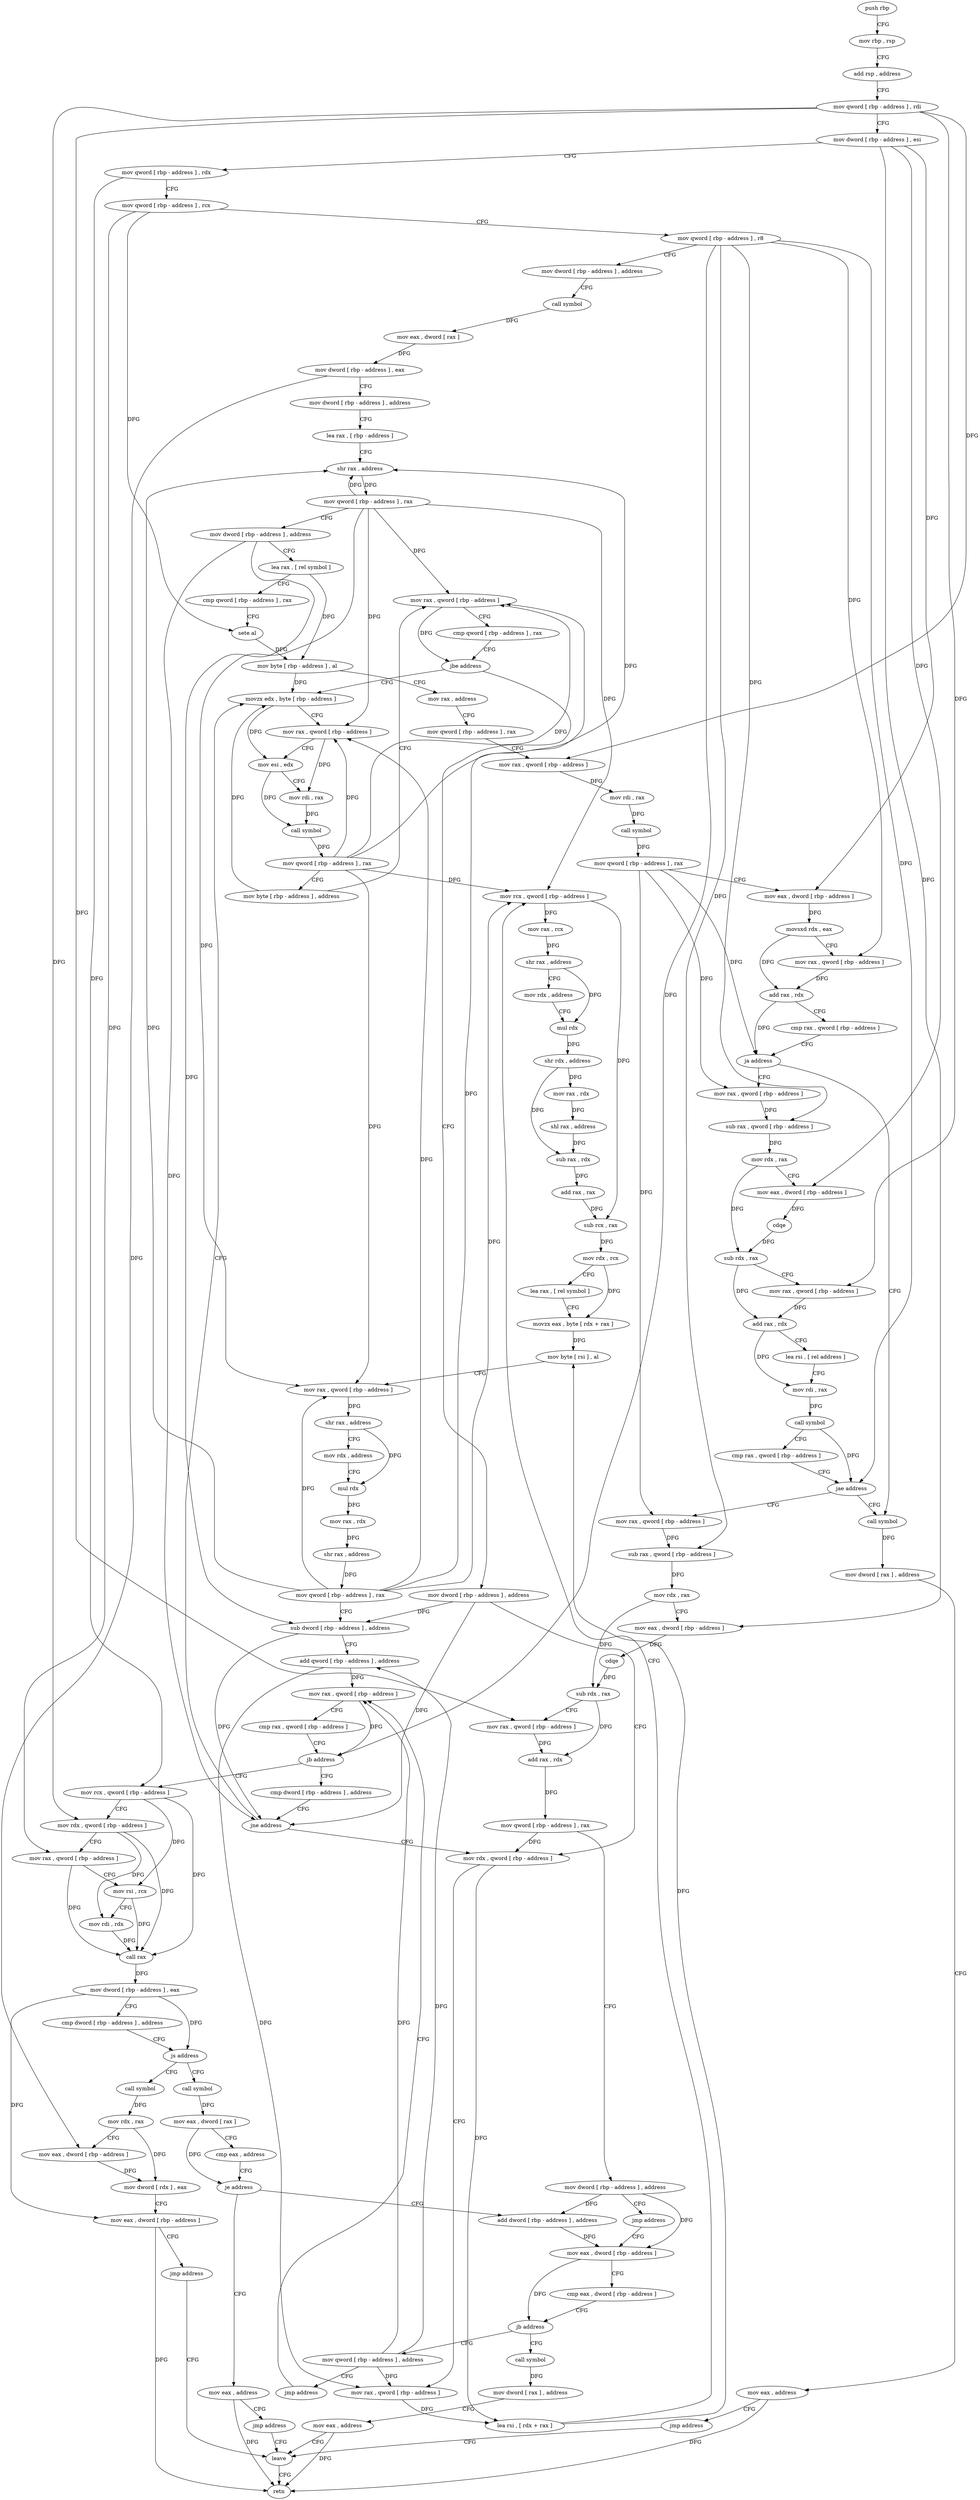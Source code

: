 digraph "func" {
"381270" [label = "push rbp" ]
"381271" [label = "mov rbp , rsp" ]
"381274" [label = "add rsp , address" ]
"381278" [label = "mov qword [ rbp - address ] , rdi" ]
"381282" [label = "mov dword [ rbp - address ] , esi" ]
"381285" [label = "mov qword [ rbp - address ] , rdx" ]
"381289" [label = "mov qword [ rbp - address ] , rcx" ]
"381293" [label = "mov qword [ rbp - address ] , r8" ]
"381297" [label = "mov dword [ rbp - address ] , address" ]
"381304" [label = "call symbol" ]
"381309" [label = "mov eax , dword [ rax ]" ]
"381311" [label = "mov dword [ rbp - address ] , eax" ]
"381314" [label = "mov dword [ rbp - address ] , address" ]
"381321" [label = "lea rax , [ rbp - address ]" ]
"381325" [label = "shr rax , address" ]
"381329" [label = "mov qword [ rbp - address ] , rax" ]
"381333" [label = "mov dword [ rbp - address ] , address" ]
"381340" [label = "lea rax , [ rel symbol ]" ]
"381347" [label = "cmp qword [ rbp - address ] , rax" ]
"381351" [label = "sete al" ]
"381354" [label = "mov byte [ rbp - address ] , al" ]
"381357" [label = "mov rax , address" ]
"381367" [label = "mov qword [ rbp - address ] , rax" ]
"381371" [label = "mov rax , qword [ rbp - address ]" ]
"381375" [label = "mov rdi , rax" ]
"381378" [label = "call symbol" ]
"381383" [label = "mov qword [ rbp - address ] , rax" ]
"381387" [label = "mov eax , dword [ rbp - address ]" ]
"381390" [label = "movsxd rdx , eax" ]
"381393" [label = "mov rax , qword [ rbp - address ]" ]
"381397" [label = "add rax , rdx" ]
"381400" [label = "cmp rax , qword [ rbp - address ]" ]
"381404" [label = "ja address" ]
"381453" [label = "call symbol" ]
"381406" [label = "mov rax , qword [ rbp - address ]" ]
"381458" [label = "mov dword [ rax ] , address" ]
"381464" [label = "mov eax , address" ]
"381469" [label = "jmp address" ]
"381801" [label = "leave" ]
"381410" [label = "sub rax , qword [ rbp - address ]" ]
"381414" [label = "mov rdx , rax" ]
"381417" [label = "mov eax , dword [ rbp - address ]" ]
"381420" [label = "cdqe" ]
"381422" [label = "sub rdx , rax" ]
"381425" [label = "mov rax , qword [ rbp - address ]" ]
"381429" [label = "add rax , rdx" ]
"381432" [label = "lea rsi , [ rel address ]" ]
"381439" [label = "mov rdi , rax" ]
"381442" [label = "call symbol" ]
"381447" [label = "cmp rax , qword [ rbp - address ]" ]
"381451" [label = "jae address" ]
"381474" [label = "mov rax , qword [ rbp - address ]" ]
"381802" [label = "retn" ]
"381478" [label = "sub rax , qword [ rbp - address ]" ]
"381482" [label = "mov rdx , rax" ]
"381485" [label = "mov eax , dword [ rbp - address ]" ]
"381488" [label = "cdqe" ]
"381490" [label = "sub rdx , rax" ]
"381493" [label = "mov rax , qword [ rbp - address ]" ]
"381497" [label = "add rax , rdx" ]
"381500" [label = "mov qword [ rbp - address ] , rax" ]
"381504" [label = "mov dword [ rbp - address ] , address" ]
"381511" [label = "jmp address" ]
"381773" [label = "mov eax , dword [ rbp - address ]" ]
"381776" [label = "cmp eax , dword [ rbp - address ]" ]
"381779" [label = "jb address" ]
"381516" [label = "mov qword [ rbp - address ] , address" ]
"381785" [label = "call symbol" ]
"381524" [label = "jmp address" ]
"381689" [label = "mov rax , qword [ rbp - address ]" ]
"381790" [label = "mov dword [ rax ] , address" ]
"381796" [label = "mov eax , address" ]
"381693" [label = "cmp rax , qword [ rbp - address ]" ]
"381697" [label = "jb address" ]
"381529" [label = "cmp dword [ rbp - address ] , address" ]
"381703" [label = "mov rcx , qword [ rbp - address ]" ]
"381533" [label = "jne address" ]
"381578" [label = "mov rdx , qword [ rbp - address ]" ]
"381535" [label = "movzx edx , byte [ rbp - address ]" ]
"381707" [label = "mov rdx , qword [ rbp - address ]" ]
"381711" [label = "mov rax , qword [ rbp - address ]" ]
"381715" [label = "mov rsi , rcx" ]
"381718" [label = "mov rdi , rdx" ]
"381721" [label = "call rax" ]
"381723" [label = "mov dword [ rbp - address ] , eax" ]
"381726" [label = "cmp dword [ rbp - address ] , address" ]
"381730" [label = "js address" ]
"381750" [label = "call symbol" ]
"381732" [label = "call symbol" ]
"381582" [label = "mov rax , qword [ rbp - address ]" ]
"381586" [label = "lea rsi , [ rdx + rax ]" ]
"381590" [label = "mov rcx , qword [ rbp - address ]" ]
"381594" [label = "mov rax , rcx" ]
"381597" [label = "shr rax , address" ]
"381600" [label = "mov rdx , address" ]
"381610" [label = "mul rdx" ]
"381613" [label = "shr rdx , address" ]
"381617" [label = "mov rax , rdx" ]
"381620" [label = "shl rax , address" ]
"381624" [label = "sub rax , rdx" ]
"381627" [label = "add rax , rax" ]
"381630" [label = "sub rcx , rax" ]
"381633" [label = "mov rdx , rcx" ]
"381636" [label = "lea rax , [ rel symbol ]" ]
"381643" [label = "movzx eax , byte [ rdx + rax ]" ]
"381647" [label = "mov byte [ rsi ] , al" ]
"381649" [label = "mov rax , qword [ rbp - address ]" ]
"381653" [label = "shr rax , address" ]
"381656" [label = "mov rdx , address" ]
"381666" [label = "mul rdx" ]
"381669" [label = "mov rax , rdx" ]
"381672" [label = "shr rax , address" ]
"381676" [label = "mov qword [ rbp - address ] , rax" ]
"381680" [label = "sub dword [ rbp - address ] , address" ]
"381684" [label = "add qword [ rbp - address ] , address" ]
"381539" [label = "mov rax , qword [ rbp - address ]" ]
"381543" [label = "mov esi , edx" ]
"381545" [label = "mov rdi , rax" ]
"381548" [label = "call symbol" ]
"381553" [label = "mov qword [ rbp - address ] , rax" ]
"381557" [label = "mov byte [ rbp - address ] , address" ]
"381561" [label = "mov rax , qword [ rbp - address ]" ]
"381565" [label = "cmp qword [ rbp - address ] , rax" ]
"381569" [label = "jbe address" ]
"381571" [label = "mov dword [ rbp - address ] , address" ]
"381755" [label = "mov eax , dword [ rax ]" ]
"381757" [label = "cmp eax , address" ]
"381760" [label = "je address" ]
"381769" [label = "add dword [ rbp - address ] , address" ]
"381762" [label = "mov eax , address" ]
"381737" [label = "mov rdx , rax" ]
"381740" [label = "mov eax , dword [ rbp - address ]" ]
"381743" [label = "mov dword [ rdx ] , eax" ]
"381745" [label = "mov eax , dword [ rbp - address ]" ]
"381748" [label = "jmp address" ]
"381767" [label = "jmp address" ]
"381270" -> "381271" [ label = "CFG" ]
"381271" -> "381274" [ label = "CFG" ]
"381274" -> "381278" [ label = "CFG" ]
"381278" -> "381282" [ label = "CFG" ]
"381278" -> "381371" [ label = "DFG" ]
"381278" -> "381425" [ label = "DFG" ]
"381278" -> "381493" [ label = "DFG" ]
"381278" -> "381707" [ label = "DFG" ]
"381282" -> "381285" [ label = "CFG" ]
"381282" -> "381387" [ label = "DFG" ]
"381282" -> "381417" [ label = "DFG" ]
"381282" -> "381485" [ label = "DFG" ]
"381285" -> "381289" [ label = "CFG" ]
"381285" -> "381703" [ label = "DFG" ]
"381289" -> "381293" [ label = "CFG" ]
"381289" -> "381351" [ label = "DFG" ]
"381289" -> "381711" [ label = "DFG" ]
"381293" -> "381297" [ label = "CFG" ]
"381293" -> "381393" [ label = "DFG" ]
"381293" -> "381410" [ label = "DFG" ]
"381293" -> "381451" [ label = "DFG" ]
"381293" -> "381478" [ label = "DFG" ]
"381293" -> "381697" [ label = "DFG" ]
"381297" -> "381304" [ label = "CFG" ]
"381304" -> "381309" [ label = "DFG" ]
"381309" -> "381311" [ label = "DFG" ]
"381311" -> "381314" [ label = "CFG" ]
"381311" -> "381740" [ label = "DFG" ]
"381314" -> "381321" [ label = "CFG" ]
"381321" -> "381325" [ label = "CFG" ]
"381325" -> "381329" [ label = "DFG" ]
"381329" -> "381333" [ label = "CFG" ]
"381329" -> "381325" [ label = "DFG" ]
"381329" -> "381590" [ label = "DFG" ]
"381329" -> "381649" [ label = "DFG" ]
"381329" -> "381539" [ label = "DFG" ]
"381329" -> "381561" [ label = "DFG" ]
"381333" -> "381340" [ label = "CFG" ]
"381333" -> "381533" [ label = "DFG" ]
"381333" -> "381680" [ label = "DFG" ]
"381340" -> "381347" [ label = "CFG" ]
"381340" -> "381354" [ label = "DFG" ]
"381347" -> "381351" [ label = "CFG" ]
"381351" -> "381354" [ label = "DFG" ]
"381354" -> "381357" [ label = "CFG" ]
"381354" -> "381535" [ label = "DFG" ]
"381357" -> "381367" [ label = "CFG" ]
"381367" -> "381371" [ label = "CFG" ]
"381371" -> "381375" [ label = "DFG" ]
"381375" -> "381378" [ label = "DFG" ]
"381378" -> "381383" [ label = "DFG" ]
"381383" -> "381387" [ label = "CFG" ]
"381383" -> "381404" [ label = "DFG" ]
"381383" -> "381406" [ label = "DFG" ]
"381383" -> "381474" [ label = "DFG" ]
"381387" -> "381390" [ label = "DFG" ]
"381390" -> "381393" [ label = "CFG" ]
"381390" -> "381397" [ label = "DFG" ]
"381393" -> "381397" [ label = "DFG" ]
"381397" -> "381400" [ label = "CFG" ]
"381397" -> "381404" [ label = "DFG" ]
"381400" -> "381404" [ label = "CFG" ]
"381404" -> "381453" [ label = "CFG" ]
"381404" -> "381406" [ label = "CFG" ]
"381453" -> "381458" [ label = "DFG" ]
"381406" -> "381410" [ label = "DFG" ]
"381458" -> "381464" [ label = "CFG" ]
"381464" -> "381469" [ label = "CFG" ]
"381464" -> "381802" [ label = "DFG" ]
"381469" -> "381801" [ label = "CFG" ]
"381801" -> "381802" [ label = "CFG" ]
"381410" -> "381414" [ label = "DFG" ]
"381414" -> "381417" [ label = "CFG" ]
"381414" -> "381422" [ label = "DFG" ]
"381417" -> "381420" [ label = "DFG" ]
"381420" -> "381422" [ label = "DFG" ]
"381422" -> "381425" [ label = "CFG" ]
"381422" -> "381429" [ label = "DFG" ]
"381425" -> "381429" [ label = "DFG" ]
"381429" -> "381432" [ label = "CFG" ]
"381429" -> "381439" [ label = "DFG" ]
"381432" -> "381439" [ label = "CFG" ]
"381439" -> "381442" [ label = "DFG" ]
"381442" -> "381447" [ label = "CFG" ]
"381442" -> "381451" [ label = "DFG" ]
"381447" -> "381451" [ label = "CFG" ]
"381451" -> "381474" [ label = "CFG" ]
"381451" -> "381453" [ label = "CFG" ]
"381474" -> "381478" [ label = "DFG" ]
"381478" -> "381482" [ label = "DFG" ]
"381482" -> "381485" [ label = "CFG" ]
"381482" -> "381490" [ label = "DFG" ]
"381485" -> "381488" [ label = "DFG" ]
"381488" -> "381490" [ label = "DFG" ]
"381490" -> "381493" [ label = "CFG" ]
"381490" -> "381497" [ label = "DFG" ]
"381493" -> "381497" [ label = "DFG" ]
"381497" -> "381500" [ label = "DFG" ]
"381500" -> "381504" [ label = "CFG" ]
"381500" -> "381578" [ label = "DFG" ]
"381504" -> "381511" [ label = "CFG" ]
"381504" -> "381773" [ label = "DFG" ]
"381504" -> "381769" [ label = "DFG" ]
"381511" -> "381773" [ label = "CFG" ]
"381773" -> "381776" [ label = "CFG" ]
"381773" -> "381779" [ label = "DFG" ]
"381776" -> "381779" [ label = "CFG" ]
"381779" -> "381516" [ label = "CFG" ]
"381779" -> "381785" [ label = "CFG" ]
"381516" -> "381524" [ label = "CFG" ]
"381516" -> "381689" [ label = "DFG" ]
"381516" -> "381582" [ label = "DFG" ]
"381516" -> "381684" [ label = "DFG" ]
"381785" -> "381790" [ label = "DFG" ]
"381524" -> "381689" [ label = "CFG" ]
"381689" -> "381693" [ label = "CFG" ]
"381689" -> "381697" [ label = "DFG" ]
"381790" -> "381796" [ label = "CFG" ]
"381796" -> "381801" [ label = "CFG" ]
"381796" -> "381802" [ label = "DFG" ]
"381693" -> "381697" [ label = "CFG" ]
"381697" -> "381529" [ label = "CFG" ]
"381697" -> "381703" [ label = "CFG" ]
"381529" -> "381533" [ label = "CFG" ]
"381703" -> "381707" [ label = "CFG" ]
"381703" -> "381715" [ label = "DFG" ]
"381703" -> "381721" [ label = "DFG" ]
"381533" -> "381578" [ label = "CFG" ]
"381533" -> "381535" [ label = "CFG" ]
"381578" -> "381582" [ label = "CFG" ]
"381578" -> "381586" [ label = "DFG" ]
"381535" -> "381539" [ label = "CFG" ]
"381535" -> "381543" [ label = "DFG" ]
"381707" -> "381711" [ label = "CFG" ]
"381707" -> "381718" [ label = "DFG" ]
"381707" -> "381721" [ label = "DFG" ]
"381711" -> "381715" [ label = "CFG" ]
"381711" -> "381721" [ label = "DFG" ]
"381715" -> "381718" [ label = "CFG" ]
"381715" -> "381721" [ label = "DFG" ]
"381718" -> "381721" [ label = "DFG" ]
"381721" -> "381723" [ label = "DFG" ]
"381723" -> "381726" [ label = "CFG" ]
"381723" -> "381730" [ label = "DFG" ]
"381723" -> "381745" [ label = "DFG" ]
"381726" -> "381730" [ label = "CFG" ]
"381730" -> "381750" [ label = "CFG" ]
"381730" -> "381732" [ label = "CFG" ]
"381750" -> "381755" [ label = "DFG" ]
"381732" -> "381737" [ label = "DFG" ]
"381582" -> "381586" [ label = "DFG" ]
"381586" -> "381590" [ label = "CFG" ]
"381586" -> "381647" [ label = "DFG" ]
"381590" -> "381594" [ label = "DFG" ]
"381590" -> "381630" [ label = "DFG" ]
"381594" -> "381597" [ label = "DFG" ]
"381597" -> "381600" [ label = "CFG" ]
"381597" -> "381610" [ label = "DFG" ]
"381600" -> "381610" [ label = "CFG" ]
"381610" -> "381613" [ label = "DFG" ]
"381613" -> "381617" [ label = "DFG" ]
"381613" -> "381624" [ label = "DFG" ]
"381617" -> "381620" [ label = "DFG" ]
"381620" -> "381624" [ label = "DFG" ]
"381624" -> "381627" [ label = "DFG" ]
"381627" -> "381630" [ label = "DFG" ]
"381630" -> "381633" [ label = "DFG" ]
"381633" -> "381636" [ label = "CFG" ]
"381633" -> "381643" [ label = "DFG" ]
"381636" -> "381643" [ label = "CFG" ]
"381643" -> "381647" [ label = "DFG" ]
"381647" -> "381649" [ label = "CFG" ]
"381649" -> "381653" [ label = "DFG" ]
"381653" -> "381656" [ label = "CFG" ]
"381653" -> "381666" [ label = "DFG" ]
"381656" -> "381666" [ label = "CFG" ]
"381666" -> "381669" [ label = "DFG" ]
"381669" -> "381672" [ label = "DFG" ]
"381672" -> "381676" [ label = "DFG" ]
"381676" -> "381680" [ label = "CFG" ]
"381676" -> "381325" [ label = "DFG" ]
"381676" -> "381590" [ label = "DFG" ]
"381676" -> "381649" [ label = "DFG" ]
"381676" -> "381539" [ label = "DFG" ]
"381676" -> "381561" [ label = "DFG" ]
"381680" -> "381684" [ label = "CFG" ]
"381680" -> "381533" [ label = "DFG" ]
"381684" -> "381689" [ label = "DFG" ]
"381684" -> "381582" [ label = "DFG" ]
"381539" -> "381543" [ label = "CFG" ]
"381539" -> "381545" [ label = "DFG" ]
"381543" -> "381545" [ label = "CFG" ]
"381543" -> "381548" [ label = "DFG" ]
"381545" -> "381548" [ label = "DFG" ]
"381548" -> "381553" [ label = "DFG" ]
"381553" -> "381557" [ label = "CFG" ]
"381553" -> "381325" [ label = "DFG" ]
"381553" -> "381590" [ label = "DFG" ]
"381553" -> "381649" [ label = "DFG" ]
"381553" -> "381539" [ label = "DFG" ]
"381553" -> "381561" [ label = "DFG" ]
"381557" -> "381561" [ label = "CFG" ]
"381557" -> "381535" [ label = "DFG" ]
"381561" -> "381565" [ label = "CFG" ]
"381561" -> "381569" [ label = "DFG" ]
"381565" -> "381569" [ label = "CFG" ]
"381569" -> "381535" [ label = "CFG" ]
"381569" -> "381571" [ label = "CFG" ]
"381571" -> "381578" [ label = "CFG" ]
"381571" -> "381533" [ label = "DFG" ]
"381571" -> "381680" [ label = "DFG" ]
"381755" -> "381757" [ label = "CFG" ]
"381755" -> "381760" [ label = "DFG" ]
"381757" -> "381760" [ label = "CFG" ]
"381760" -> "381769" [ label = "CFG" ]
"381760" -> "381762" [ label = "CFG" ]
"381769" -> "381773" [ label = "DFG" ]
"381762" -> "381767" [ label = "CFG" ]
"381762" -> "381802" [ label = "DFG" ]
"381737" -> "381740" [ label = "CFG" ]
"381737" -> "381743" [ label = "DFG" ]
"381740" -> "381743" [ label = "DFG" ]
"381743" -> "381745" [ label = "CFG" ]
"381745" -> "381748" [ label = "CFG" ]
"381745" -> "381802" [ label = "DFG" ]
"381748" -> "381801" [ label = "CFG" ]
"381767" -> "381801" [ label = "CFG" ]
}
